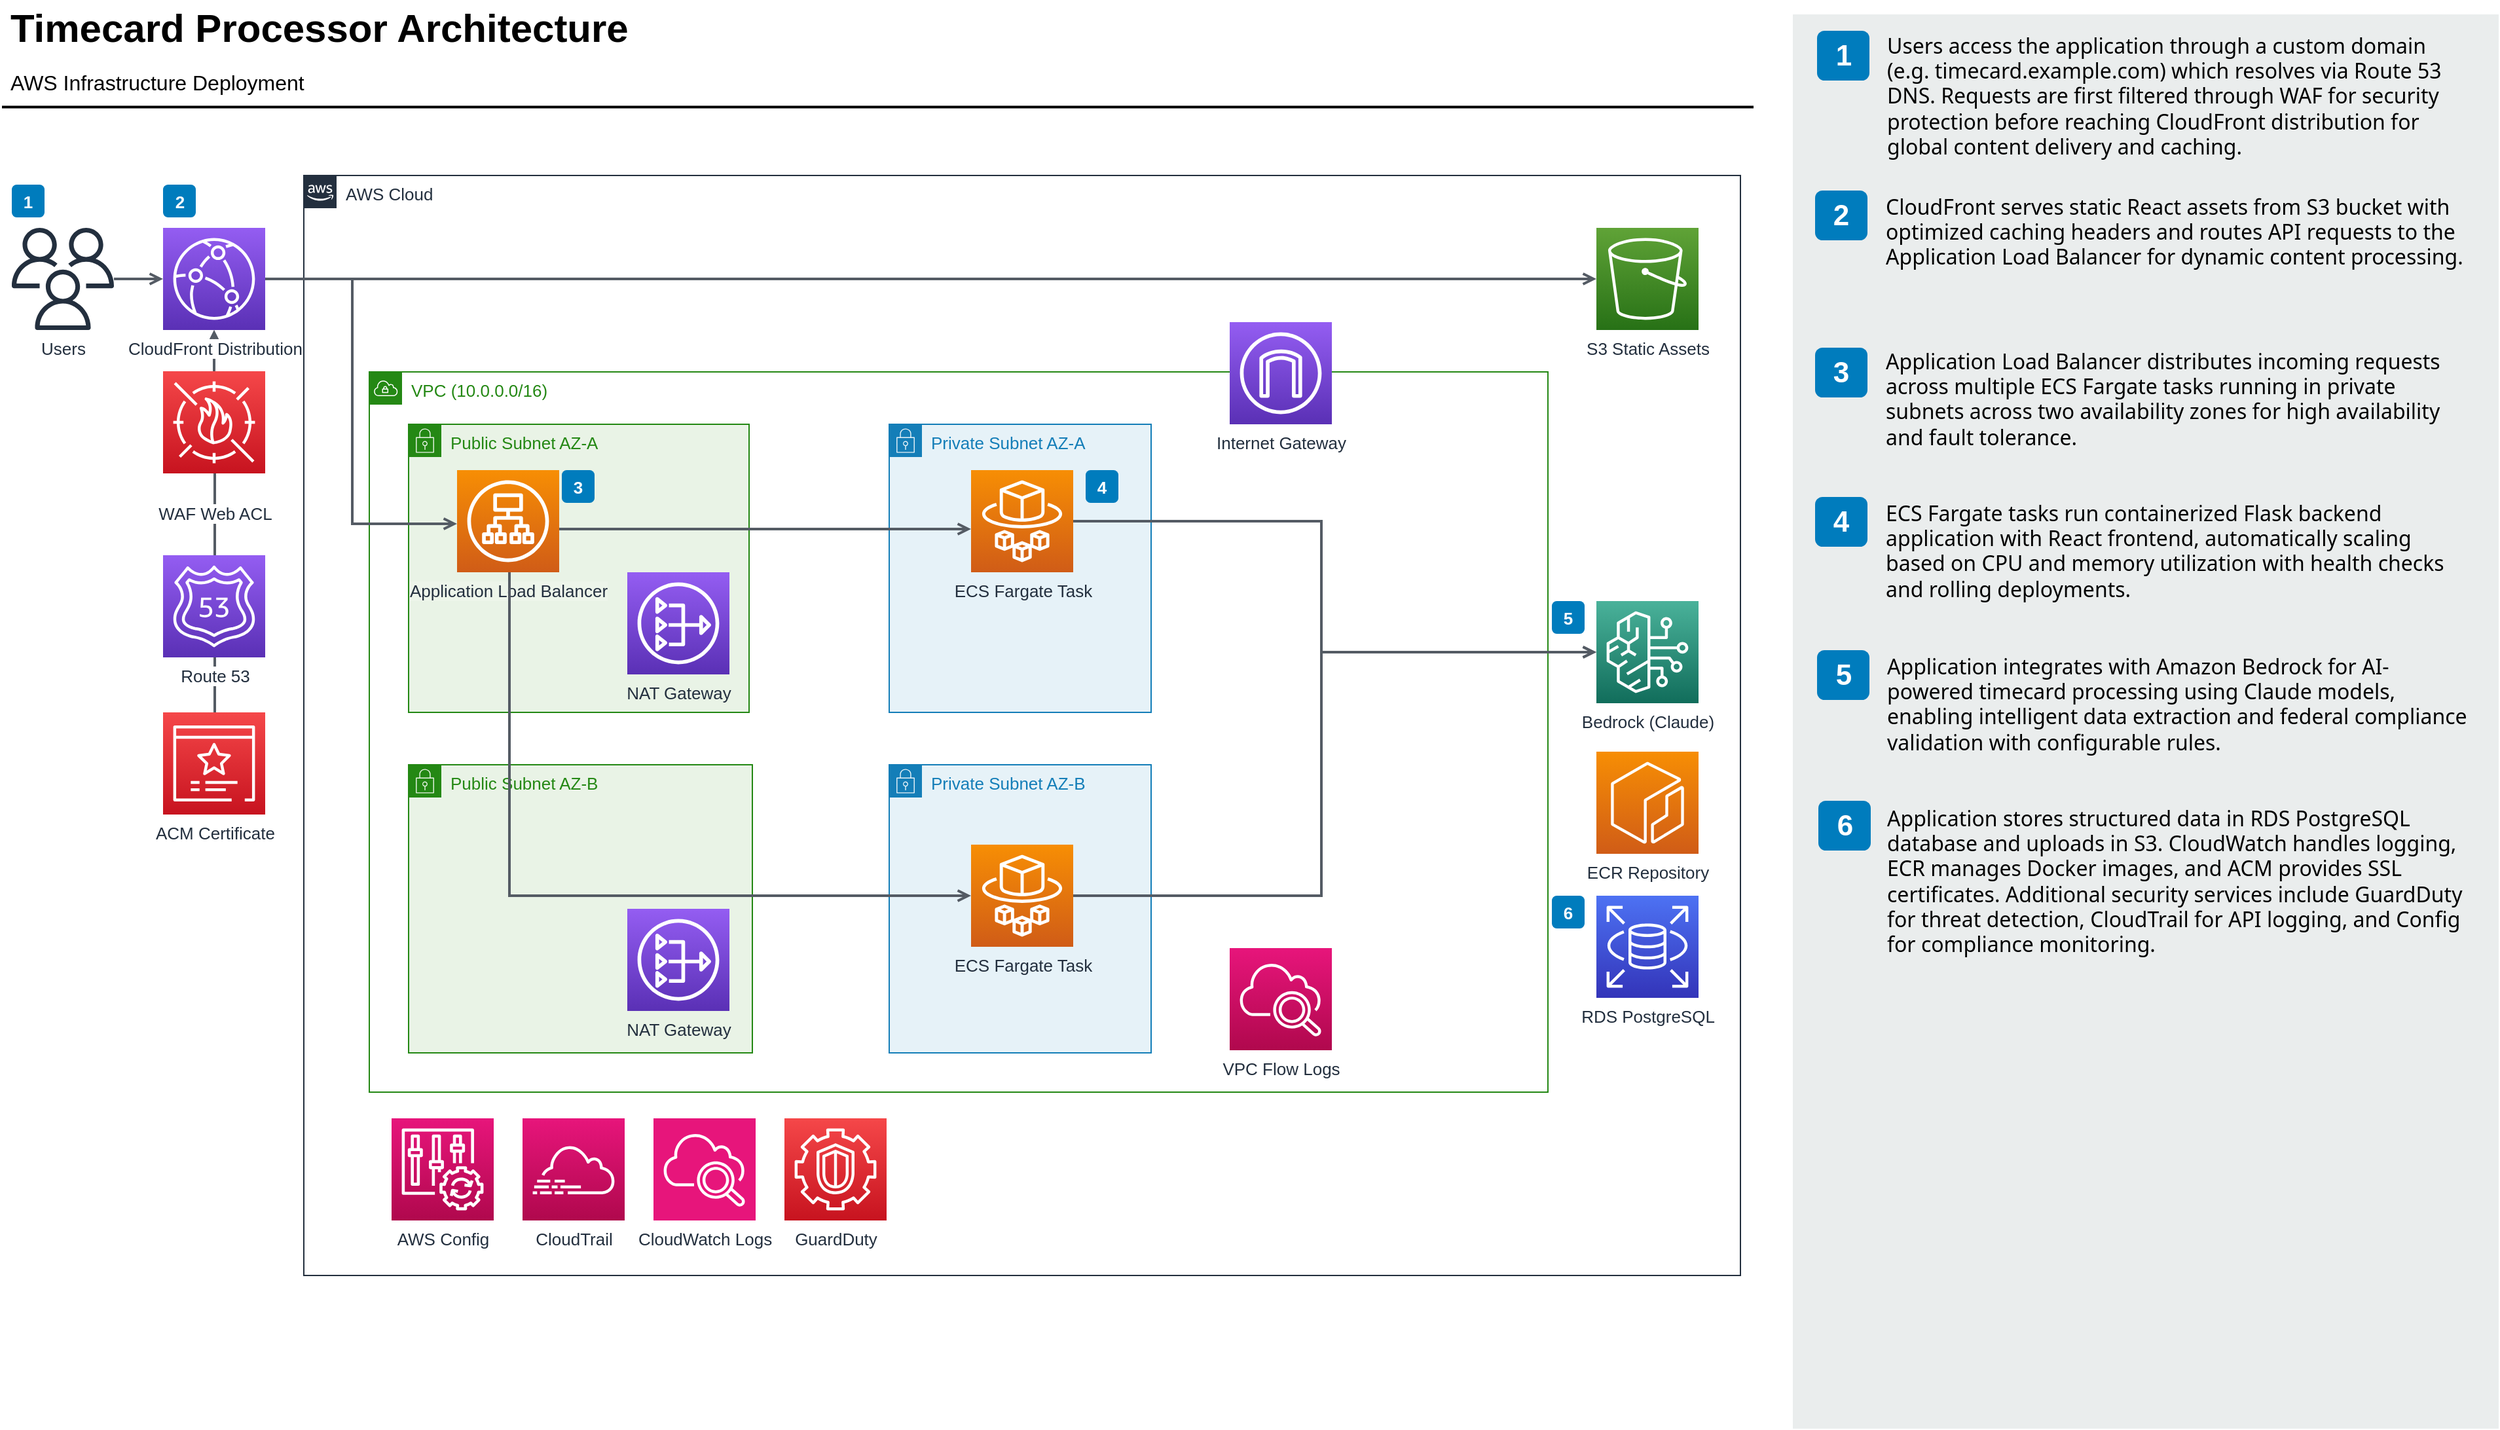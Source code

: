 <mxfile version="28.1.0">
  <diagram id="Ht1M8jgEwFfnCIfOTk4-" name="Page-1">
    <mxGraphModel dx="1113" dy="674" grid="1" gridSize="10" guides="1" tooltips="1" connect="1" arrows="1" fold="1" page="1" pageScale="1" pageWidth="827" pageHeight="1169" math="0" shadow="0">
      <root>
        <mxCell id="0" />
        <mxCell id="1" parent="0" />
        <mxCell id="aws-cloud" value="AWS Cloud" style="points=[[0,0],[0.25,0],[0.5,0],[0.75,0],[1,0],[1,0.25],[1,0.5],[1,0.75],[1,1],[0.75,1],[0.5,1],[0.25,1],[0,1],[0,0.75],[0,0.5],[0,0.25]];outlineConnect=0;gradientColor=none;html=1;whiteSpace=wrap;fontSize=13;fontStyle=0;shape=mxgraph.aws4.group;grIcon=mxgraph.aws4.group_aws_cloud_alt;strokeColor=#232F3E;fillColor=none;verticalAlign=top;align=left;spacingLeft=30;fontColor=#232F3E;dashed=0;labelBackgroundColor=none;container=1;pointerEvents=0;collapsible=0;recursiveResize=0;" parent="1" vertex="1">
          <mxGeometry x="263" y="160" width="1097" height="840" as="geometry" />
        </mxCell>
        <mxCell id="vpc" value="VPC (10.0.0.0/16)" style="points=[[0,0],[0.25,0],[0.5,0],[0.75,0],[1,0],[1,0.25],[1,0.5],[1,0.75],[1,1],[0.75,1],[0.5,1],[0.25,1],[0,1],[0,0.75],[0,0.5],[0,0.25]];outlineConnect=0;gradientColor=none;html=1;whiteSpace=wrap;fontSize=13;fontStyle=0;shape=mxgraph.aws4.group;grIcon=mxgraph.aws4.group_vpc;strokeColor=#248814;fillColor=none;verticalAlign=top;align=left;spacingLeft=30;fontColor=#248814;dashed=0;labelBackgroundColor=none;container=1;pointerEvents=0;collapsible=0;recursiveResize=0;" parent="aws-cloud" vertex="1">
          <mxGeometry x="50" y="150" width="900" height="550" as="geometry" />
        </mxCell>
        <mxCell id="private-subnet-b" value="Private Subnet AZ-B" style="points=[[0,0],[0.25,0],[0.5,0],[0.75,0],[1,0],[1,0.25],[1,0.5],[1,0.75],[1,1],[0.75,1],[0.5,1],[0.25,1],[0,1],[0,0.75],[0,0.5],[0,0.25]];outlineConnect=0;gradientColor=none;html=1;whiteSpace=wrap;fontSize=13;fontStyle=0;shape=mxgraph.aws4.group;grIcon=mxgraph.aws4.group_security_group;strokeColor=#147EB8;fillColor=#E6F2F8;verticalAlign=top;align=left;spacingLeft=30;fontColor=#147EB8;dashed=0;labelBackgroundColor=none;container=1;pointerEvents=0;collapsible=0;recursiveResize=0;" parent="vpc" vertex="1">
          <mxGeometry x="397" y="300" width="200" height="220" as="geometry" />
        </mxCell>
        <mxCell id="ecs-task-b" value="ECS Fargate Task" style="outlineConnect=0;fontColor=#232F3E;gradientColor=#F78E04;gradientDirection=north;fillColor=#D05C17;strokeColor=#ffffff;dashed=0;verticalLabelPosition=bottom;verticalAlign=top;align=center;html=1;fontSize=13;fontStyle=0;aspect=fixed;shape=mxgraph.aws4.resourceIcon;resIcon=mxgraph.aws4.fargate;labelBackgroundColor=none;" parent="private-subnet-b" vertex="1">
          <mxGeometry x="62.5" y="61" width="78" height="78" as="geometry" />
        </mxCell>
        <mxCell id="public-subnet-b" value="Public Subnet AZ-B" style="points=[[0,0],[0.25,0],[0.5,0],[0.75,0],[1,0],[1,0.25],[1,0.5],[1,0.75],[1,1],[0.75,1],[0.5,1],[0.25,1],[0,1],[0,0.75],[0,0.5],[0,0.25]];outlineConnect=0;gradientColor=none;html=1;whiteSpace=wrap;fontSize=13;fontStyle=0;shape=mxgraph.aws4.group;grIcon=mxgraph.aws4.group_security_group;strokeColor=#248814;fillColor=#E9F3E6;verticalAlign=top;align=left;spacingLeft=30;fontColor=#248814;dashed=0;labelBackgroundColor=none;container=1;pointerEvents=0;collapsible=0;recursiveResize=0;" parent="vpc" vertex="1">
          <mxGeometry x="30" y="300" width="262.5" height="220" as="geometry" />
        </mxCell>
        <mxCell id="nat-b" value="NAT Gateway" style="outlineConnect=0;fontColor=#232F3E;gradientColor=#945DF2;gradientDirection=north;fillColor=#5A30B5;strokeColor=#ffffff;dashed=0;verticalLabelPosition=bottom;verticalAlign=top;align=center;html=1;fontSize=13;fontStyle=0;aspect=fixed;shape=mxgraph.aws4.resourceIcon;resIcon=mxgraph.aws4.nat_gateway;labelBackgroundColor=none;" parent="public-subnet-b" vertex="1">
          <mxGeometry x="167" y="110" width="78" height="78" as="geometry" />
        </mxCell>
        <mxCell id="public-subnet-a" value="Public Subnet AZ-A" style="points=[[0,0],[0.25,0],[0.5,0],[0.75,0],[1,0],[1,0.25],[1,0.5],[1,0.75],[1,1],[0.75,1],[0.5,1],[0.25,1],[0,1],[0,0.75],[0,0.5],[0,0.25]];outlineConnect=0;gradientColor=none;html=1;whiteSpace=wrap;fontSize=13;fontStyle=0;shape=mxgraph.aws4.group;grIcon=mxgraph.aws4.group_security_group;strokeColor=#248814;fillColor=#E9F3E6;verticalAlign=top;align=left;spacingLeft=30;fontColor=#248814;dashed=0;labelBackgroundColor=none;container=1;pointerEvents=0;collapsible=0;recursiveResize=0;" parent="vpc" vertex="1">
          <mxGeometry x="30" y="40" width="260" height="220" as="geometry" />
        </mxCell>
        <mxCell id="nat-a" value="NAT Gateway" style="outlineConnect=0;fontColor=#232F3E;gradientColor=#945DF2;gradientDirection=north;fillColor=#5A30B5;strokeColor=#ffffff;dashed=0;verticalLabelPosition=bottom;verticalAlign=top;align=center;html=1;fontSize=13;fontStyle=0;aspect=fixed;shape=mxgraph.aws4.resourceIcon;resIcon=mxgraph.aws4.nat_gateway;labelBackgroundColor=none;" parent="public-subnet-a" vertex="1">
          <mxGeometry x="167" y="113" width="78" height="78" as="geometry" />
        </mxCell>
        <mxCell id="flow3" value="3" style="rounded=1;whiteSpace=wrap;html=1;fillColor=#007CBD;strokeColor=none;fontColor=#FFFFFF;fontStyle=1;fontSize=13;labelBackgroundColor=none;" parent="public-subnet-a" vertex="1">
          <mxGeometry x="117" y="35" width="25" height="25" as="geometry" />
        </mxCell>
        <mxCell id="alb" value="&lt;span style=&quot;background-color: light-dark(rgb(237, 245, 234), rgb(237, 237, 237));&quot;&gt;Application Load Balancer&lt;/span&gt;" style="outlineConnect=0;fontColor=#232F3E;gradientColor=#F78E04;gradientDirection=north;fillColor=#D05C17;strokeColor=#ffffff;dashed=0;verticalLabelPosition=bottom;verticalAlign=top;align=center;html=1;fontSize=13;fontStyle=0;aspect=fixed;shape=mxgraph.aws4.resourceIcon;resIcon=mxgraph.aws4.application_load_balancer;labelBackgroundColor=none;" parent="public-subnet-a" vertex="1">
          <mxGeometry x="37" y="35" width="78" height="78" as="geometry" />
        </mxCell>
        <mxCell id="conn5" style="edgeStyle=elbowEdgeStyle;rounded=0;orthogonalLoop=1;jettySize=auto;html=1;endArrow=open;endFill=0;strokeColor=#545B64;strokeWidth=2;fontSize=13;" parent="vpc" source="alb" target="ecs-task-b" edge="1">
          <mxGeometry relative="1" as="geometry">
            <Array as="points">
              <mxPoint x="107" y="260" />
            </Array>
          </mxGeometry>
        </mxCell>
        <mxCell id="private-subnet-a" value="Private Subnet AZ-A" style="points=[[0,0],[0.25,0],[0.5,0],[0.75,0],[1,0],[1,0.25],[1,0.5],[1,0.75],[1,1],[0.75,1],[0.5,1],[0.25,1],[0,1],[0,0.75],[0,0.5],[0,0.25]];outlineConnect=0;gradientColor=none;html=1;whiteSpace=wrap;fontSize=13;fontStyle=0;shape=mxgraph.aws4.group;grIcon=mxgraph.aws4.group_security_group;strokeColor=#147EB8;fillColor=#E6F2F8;verticalAlign=top;align=left;spacingLeft=30;fontColor=#147EB8;dashed=0;labelBackgroundColor=none;container=1;pointerEvents=0;collapsible=0;recursiveResize=0;" parent="vpc" vertex="1">
          <mxGeometry x="397" y="40" width="200" height="220" as="geometry" />
        </mxCell>
        <mxCell id="ecs-task-a" value="ECS Fargate Task" style="outlineConnect=0;fontColor=#232F3E;gradientColor=#F78E04;gradientDirection=north;fillColor=#D05C17;strokeColor=#ffffff;dashed=0;verticalLabelPosition=bottom;verticalAlign=top;align=center;html=1;fontSize=13;fontStyle=0;aspect=fixed;shape=mxgraph.aws4.resourceIcon;resIcon=mxgraph.aws4.fargate;labelBackgroundColor=none;" parent="private-subnet-a" vertex="1">
          <mxGeometry x="62.5" y="35" width="78" height="78" as="geometry" />
        </mxCell>
        <mxCell id="flow4" value="4" style="rounded=1;whiteSpace=wrap;html=1;fillColor=#007CBD;strokeColor=none;fontColor=#FFFFFF;fontStyle=1;fontSize=13;labelBackgroundColor=none;" parent="private-subnet-a" vertex="1">
          <mxGeometry x="150" y="35" width="25" height="25" as="geometry" />
        </mxCell>
        <mxCell id="igw" value="Internet Gateway" style="outlineConnect=0;fontColor=#232F3E;gradientColor=#945DF2;gradientDirection=north;fillColor=#5A30B5;strokeColor=#ffffff;dashed=0;verticalLabelPosition=bottom;verticalAlign=top;align=center;html=1;fontSize=13;fontStyle=0;aspect=fixed;shape=mxgraph.aws4.resourceIcon;resIcon=mxgraph.aws4.internet_gateway;labelBackgroundColor=none;" parent="vpc" vertex="1">
          <mxGeometry x="657" y="-38" width="78" height="78" as="geometry" />
        </mxCell>
        <mxCell id="vpc-flow-logs" value="VPC Flow Logs" style="outlineConnect=0;fontColor=#232F3E;gradientColor=#E7157B;gradientDirection=north;fillColor=#B0084D;strokeColor=#ffffff;dashed=0;verticalLabelPosition=bottom;verticalAlign=top;align=center;html=1;fontSize=13;fontStyle=0;aspect=fixed;shape=mxgraph.aws4.resourceIcon;resIcon=mxgraph.aws4.cloudwatch_2;labelBackgroundColor=none;" parent="vpc" vertex="1">
          <mxGeometry x="657" y="440" width="78" height="78" as="geometry" />
        </mxCell>
        <mxCell id="conn4" style="edgeStyle=elbowEdgeStyle;rounded=0;orthogonalLoop=1;jettySize=auto;html=1;endArrow=open;endFill=0;strokeColor=#545B64;strokeWidth=2;fontSize=13;" parent="vpc" source="alb" target="ecs-task-a" edge="1">
          <mxGeometry relative="1" as="geometry">
            <Array as="points">
              <mxPoint x="307" y="120" />
            </Array>
          </mxGeometry>
        </mxCell>
        <mxCell id="conn3" style="edgeStyle=elbowEdgeStyle;rounded=0;orthogonalLoop=1;jettySize=auto;html=1;endArrow=open;endFill=0;strokeColor=#545B64;strokeWidth=2;fontSize=13;" parent="vpc" source="cloudfront" edge="1">
          <mxGeometry relative="1" as="geometry">
            <mxPoint x="-79.5" y="-5" as="sourcePoint" />
            <mxPoint x="67" y="116" as="targetPoint" />
            <Array as="points">
              <mxPoint x="-13" y="116" />
            </Array>
          </mxGeometry>
        </mxCell>
        <mxCell id="s3-static" value="S3 Static Assets" style="outlineConnect=0;fontColor=#232F3E;gradientColor=#60A337;gradientDirection=north;fillColor=#277116;strokeColor=#ffffff;dashed=0;verticalLabelPosition=bottom;verticalAlign=top;align=center;html=1;fontSize=13;fontStyle=0;aspect=fixed;shape=mxgraph.aws4.resourceIcon;resIcon=mxgraph.aws4.s3;labelBackgroundColor=none;" parent="aws-cloud" vertex="1">
          <mxGeometry x="987" y="40" width="78" height="78" as="geometry" />
        </mxCell>
        <mxCell id="ecr" value="ECR Repository" style="outlineConnect=0;fontColor=#232F3E;gradientColor=#F78E04;gradientDirection=north;fillColor=#D05C17;strokeColor=#ffffff;dashed=0;verticalLabelPosition=bottom;verticalAlign=top;align=center;html=1;fontSize=13;fontStyle=0;aspect=fixed;shape=mxgraph.aws4.resourceIcon;resIcon=mxgraph.aws4.ecr;labelBackgroundColor=none;" parent="aws-cloud" vertex="1">
          <mxGeometry x="987" y="440" width="78" height="78" as="geometry" />
        </mxCell>
        <mxCell id="rds-database" value="RDS PostgreSQL" style="outlineConnect=0;fontColor=#232F3E;gradientColor=#4D72F3;gradientDirection=north;fillColor=#3334B9;strokeColor=#ffffff;dashed=0;verticalLabelPosition=bottom;verticalAlign=top;align=center;html=1;fontSize=13;fontStyle=0;aspect=fixed;shape=mxgraph.aws4.resourceIcon;resIcon=mxgraph.aws4.rds;labelBackgroundColor=none;" parent="aws-cloud" vertex="1">
          <mxGeometry x="987" y="550" width="78" height="78" as="geometry" />
        </mxCell>
        <mxCell id="bedrock" value="Bedrock (Claude)" style="outlineConnect=0;fontColor=#232F3E;gradientColor=#4AB29A;gradientDirection=north;fillColor=#116D5B;strokeColor=#ffffff;dashed=0;verticalLabelPosition=bottom;verticalAlign=top;align=center;html=1;fontSize=13;fontStyle=0;aspect=fixed;shape=mxgraph.aws4.resourceIcon;resIcon=mxgraph.aws4.bedrock;labelBackgroundColor=none;" parent="aws-cloud" vertex="1">
          <mxGeometry x="987" y="325" width="78" height="78" as="geometry" />
        </mxCell>
        <mxCell id="conn6" style="edgeStyle=elbowEdgeStyle;rounded=0;orthogonalLoop=1;jettySize=auto;html=1;endArrow=open;endFill=0;strokeColor=#545B64;strokeWidth=2;fontSize=13;" parent="aws-cloud" source="ecs-task-a" target="bedrock" edge="1">
          <mxGeometry relative="1" as="geometry">
            <Array as="points">
              <mxPoint x="777" y="310" />
            </Array>
          </mxGeometry>
        </mxCell>
        <mxCell id="iF0pFWnpnpZznIBVtZ8Y-2" value="CloudWatch Logs" style="sketch=0;points=[[0,0,0],[0.25,0,0],[0.5,0,0],[0.75,0,0],[1,0,0],[0,1,0],[0.25,1,0],[0.5,1,0],[0.75,1,0],[1,1,0],[0,0.25,0],[0,0.5,0],[0,0.75,0],[1,0.25,0],[1,0.5,0],[1,0.75,0]];points=[[0,0,0],[0.25,0,0],[0.5,0,0],[0.75,0,0],[1,0,0],[0,1,0],[0.25,1,0],[0.5,1,0],[0.75,1,0],[1,1,0],[0,0.25,0],[0,0.5,0],[0,0.75,0],[1,0.25,0],[1,0.5,0],[1,0.75,0]];outlineConnect=0;fontColor=#232F3E;fillColor=#E7157B;strokeColor=#ffffff;dashed=0;verticalLabelPosition=bottom;verticalAlign=top;align=center;html=1;fontSize=13;fontStyle=0;aspect=fixed;shape=mxgraph.aws4.resourceIcon;resIcon=mxgraph.aws4.cloudwatch_2;" parent="aws-cloud" vertex="1">
          <mxGeometry x="267" y="720" width="78" height="78" as="geometry" />
        </mxCell>
        <mxCell id="guardduty" value="GuardDuty" style="outlineConnect=0;fontColor=#232F3E;gradientColor=#F54749;gradientDirection=north;fillColor=#C7131F;strokeColor=#ffffff;dashed=0;verticalLabelPosition=bottom;verticalAlign=top;align=center;html=1;fontSize=13;fontStyle=0;aspect=fixed;shape=mxgraph.aws4.resourceIcon;resIcon=mxgraph.aws4.guardduty;labelBackgroundColor=none;" parent="aws-cloud" vertex="1">
          <mxGeometry x="367" y="720" width="78" height="78" as="geometry" />
        </mxCell>
        <mxCell id="cloudtrail" value="CloudTrail" style="outlineConnect=0;fontColor=#232F3E;gradientColor=#E7157B;gradientDirection=north;fillColor=#B0084D;strokeColor=#ffffff;dashed=0;verticalLabelPosition=bottom;verticalAlign=top;align=center;html=1;fontSize=13;fontStyle=0;aspect=fixed;shape=mxgraph.aws4.resourceIcon;resIcon=mxgraph.aws4.cloudtrail;labelBackgroundColor=none;" parent="aws-cloud" vertex="1">
          <mxGeometry x="167" y="720" width="78" height="78" as="geometry" />
        </mxCell>
        <mxCell id="config" value="AWS Config" style="outlineConnect=0;fontColor=#232F3E;gradientColor=#E7157B;gradientDirection=north;fillColor=#B0084D;strokeColor=#ffffff;dashed=0;verticalLabelPosition=bottom;verticalAlign=top;align=center;html=1;fontSize=13;fontStyle=0;aspect=fixed;shape=mxgraph.aws4.resourceIcon;resIcon=mxgraph.aws4.config;labelBackgroundColor=none;" parent="aws-cloud" vertex="1">
          <mxGeometry x="67" y="720" width="78" height="78" as="geometry" />
        </mxCell>
        <mxCell id="iF0pFWnpnpZznIBVtZ8Y-7" style="edgeStyle=elbowEdgeStyle;rounded=0;orthogonalLoop=1;jettySize=auto;html=1;endArrow=open;endFill=0;strokeColor=#545B64;strokeWidth=2;fontSize=13;" parent="aws-cloud" source="ecs-task-b" target="bedrock" edge="1">
          <mxGeometry relative="1" as="geometry">
            <mxPoint x="727" y="560" as="sourcePoint" />
            <mxPoint x="1126" y="660" as="targetPoint" />
            <Array as="points">
              <mxPoint x="777" y="550" />
            </Array>
          </mxGeometry>
        </mxCell>
        <mxCell id="flow6" value="6" style="rounded=1;whiteSpace=wrap;html=1;fillColor=#007CBD;strokeColor=none;fontColor=#FFFFFF;fontStyle=1;fontSize=13;labelBackgroundColor=none;" parent="aws-cloud" vertex="1">
          <mxGeometry x="953" y="550" width="25" height="25" as="geometry" />
        </mxCell>
        <mxCell id="flow5" value="5" style="rounded=1;whiteSpace=wrap;html=1;fillColor=#007CBD;strokeColor=none;fontColor=#FFFFFF;fontStyle=1;fontSize=13;labelBackgroundColor=none;" parent="aws-cloud" vertex="1">
          <mxGeometry x="953" y="325" width="25" height="25" as="geometry" />
        </mxCell>
        <mxCell id="acm" value="ACM Certificate" style="outlineConnect=0;fontColor=#232F3E;gradientColor=#F54749;gradientDirection=north;fillColor=#C7131F;strokeColor=#ffffff;dashed=0;verticalLabelPosition=bottom;verticalAlign=top;align=center;html=1;fontSize=13;fontStyle=0;aspect=fixed;shape=mxgraph.aws4.resourceIcon;resIcon=mxgraph.aws4.certificate_manager_3;labelBackgroundColor=none;" parent="1" vertex="1">
          <mxGeometry x="155.5" y="570" width="78" height="78" as="geometry" />
        </mxCell>
        <mxCell id="users" value="Users" style="outlineConnect=0;fontColor=#232F3E;gradientColor=none;fillColor=#232F3E;strokeColor=none;dashed=0;verticalLabelPosition=bottom;verticalAlign=top;align=center;html=1;fontSize=13;fontStyle=0;aspect=fixed;pointerEvents=1;shape=mxgraph.aws4.users;labelBackgroundColor=none;" parent="1" vertex="1">
          <mxGeometry x="40" y="200" width="78" height="78" as="geometry" />
        </mxCell>
        <mxCell id="conn1" style="edgeStyle=elbowEdgeStyle;rounded=0;orthogonalLoop=1;jettySize=auto;html=1;endArrow=open;endFill=0;strokeColor=#545B64;strokeWidth=2;fontSize=13;" parent="1" source="users" target="cloudfront" edge="1">
          <mxGeometry relative="1" as="geometry" />
        </mxCell>
        <mxCell id="conn_waf_cf" style="edgeStyle=elbowEdgeStyle;rounded=0;orthogonalLoop=1;jettySize=auto;html=1;endArrow=open;endFill=0;strokeColor=#545B64;strokeWidth=2;fontSize=13;" parent="1" source="waf" target="cloudfront" edge="1">
          <mxGeometry relative="1" as="geometry" />
        </mxCell>
        <mxCell id="conn9" style="edgeStyle=elbowEdgeStyle;rounded=0;orthogonalLoop=1;jettySize=auto;html=1;endArrow=open;endFill=0;strokeColor=#545B64;strokeWidth=2;fontSize=13;" parent="1" source="waf" target="cloudfront" edge="1">
          <mxGeometry relative="1" as="geometry" />
        </mxCell>
        <mxCell id="panel" value="" style="rounded=0;whiteSpace=wrap;html=1;fillColor=#EAEDED;fontSize=22;fontColor=#FFFFFF;strokeColor=none;labelBackgroundColor=none;" parent="1" vertex="1">
          <mxGeometry x="1400" y="37" width="539" height="1080" as="geometry" />
        </mxCell>
        <mxCell id="title" value="Timecard Processor Architecture" style="text;html=1;resizable=0;points=[];autosize=1;align=left;verticalAlign=top;spacingTop=-4;fontSize=30;fontStyle=1;labelBackgroundColor=none;" parent="1" vertex="1">
          <mxGeometry x="36.5" y="26.5" width="400" height="40" as="geometry" />
        </mxCell>
        <mxCell id="subtitle" value="AWS Infrastructure Deployment" style="text;html=1;resizable=0;points=[];autosize=1;align=left;verticalAlign=top;spacingTop=-4;fontSize=16;labelBackgroundColor=none;" parent="1" vertex="1">
          <mxGeometry x="36.5" y="76.5" width="250" height="20" as="geometry" />
        </mxCell>
        <mxCell id="line" value="" style="line;strokeWidth=2;html=1;fontSize=14;labelBackgroundColor=none;" parent="1" vertex="1">
          <mxGeometry x="32.5" y="101.5" width="1337.5" height="12.61" as="geometry" />
        </mxCell>
        <mxCell id="step1" value="1" style="rounded=1;whiteSpace=wrap;html=1;fillColor=#007CBD;strokeColor=none;fontColor=#FFFFFF;fontStyle=1;fontSize=22;labelBackgroundColor=none;" parent="1" vertex="1">
          <mxGeometry x="1418.5" y="49.5" width="40" height="38" as="geometry" />
        </mxCell>
        <mxCell id="step2" value="2" style="rounded=1;whiteSpace=wrap;html=1;fillColor=#007CBD;strokeColor=none;fontColor=#FFFFFF;fontStyle=1;fontSize=22;labelBackgroundColor=none;" parent="1" vertex="1">
          <mxGeometry x="1417" y="171.5" width="40" height="38" as="geometry" />
        </mxCell>
        <mxCell id="step3" value="3" style="rounded=1;whiteSpace=wrap;html=1;fillColor=#007CBD;strokeColor=none;fontColor=#FFFFFF;fontStyle=1;fontSize=22;labelBackgroundColor=none;" parent="1" vertex="1">
          <mxGeometry x="1417" y="291.5" width="40" height="38" as="geometry" />
        </mxCell>
        <mxCell id="step4" value="4" style="rounded=1;whiteSpace=wrap;html=1;fillColor=#007CBD;strokeColor=none;fontColor=#FFFFFF;fontStyle=1;fontSize=22;labelBackgroundColor=none;" parent="1" vertex="1">
          <mxGeometry x="1417" y="405.5" width="40" height="38" as="geometry" />
        </mxCell>
        <mxCell id="step5" value="5" style="rounded=1;whiteSpace=wrap;html=1;fillColor=#007CBD;strokeColor=none;fontColor=#FFFFFF;fontStyle=1;fontSize=22;labelBackgroundColor=none;" parent="1" vertex="1">
          <mxGeometry x="1418.5" y="522.5" width="40" height="38" as="geometry" />
        </mxCell>
        <mxCell id="step6" value="6" style="rounded=1;whiteSpace=wrap;html=1;fillColor=#007CBD;strokeColor=none;fontColor=#FFFFFF;fontStyle=1;fontSize=22;labelBackgroundColor=none;" parent="1" vertex="1">
          <mxGeometry x="1419.5" y="637.5" width="40" height="38" as="geometry" />
        </mxCell>
        <mxCell id="desc1" value="Users access the application through a custom domain (e.g. timecard.example.com) which resolves via Route 53 DNS. Requests are first filtered through WAF for security protection before reaching CloudFront distribution for global content delivery and caching." style="text;html=1;align=left;verticalAlign=top;spacingTop=-4;fontSize=16;labelBackgroundColor=none;whiteSpace=wrap;fontFamily=Noto Sans;fontSource=https%3A%2F%2Ffonts.googleapis.com%2Fcss%3Ffamily%3DNoto%2BSans;" parent="1" vertex="1">
          <mxGeometry x="1470" y="49" width="449" height="118" as="geometry" />
        </mxCell>
        <mxCell id="desc2" value="CloudFront serves static React assets from S3 bucket with optimized caching headers and routes API requests to the Application Load Balancer for dynamic content processing." style="text;html=1;align=left;verticalAlign=top;spacingTop=-4;fontSize=16;labelBackgroundColor=none;whiteSpace=wrap;fontFamily=Noto Sans;fontSource=https%3A%2F%2Ffonts.googleapis.com%2Fcss%3Ffamily%3DNoto%2BSans;" parent="1" vertex="1">
          <mxGeometry x="1469" y="172" width="450" height="115" as="geometry" />
        </mxCell>
        <mxCell id="desc3" value="Application Load Balancer distributes incoming requests across multiple ECS Fargate tasks running in private subnets across two availability zones for high availability and fault tolerance." style="text;html=1;align=left;verticalAlign=top;spacingTop=-4;fontSize=16;labelBackgroundColor=none;whiteSpace=wrap;fontFamily=Noto Sans;fontSource=https%3A%2F%2Ffonts.googleapis.com%2Fcss%3Ffamily%3DNoto%2BSans;" parent="1" vertex="1">
          <mxGeometry x="1469" y="290" width="450" height="117" as="geometry" />
        </mxCell>
        <mxCell id="desc4" value="ECS Fargate tasks run containerized Flask backend application with React frontend, automatically scaling based on CPU and memory utilization with health checks and rolling deployments." style="text;html=1;align=left;verticalAlign=top;spacingTop=-4;fontSize=16;labelBackgroundColor=none;whiteSpace=wrap;fontFamily=Noto Sans;fontSource=https%3A%2F%2Ffonts.googleapis.com%2Fcss%3Ffamily%3DNoto%2BSans;" parent="1" vertex="1">
          <mxGeometry x="1469" y="406" width="450" height="121" as="geometry" />
        </mxCell>
        <mxCell id="desc5" value="Application integrates with Amazon Bedrock for AI-powered timecard processing using Claude models, enabling intelligent data extraction and federal compliance validation with configurable rules." style="text;html=1;align=left;verticalAlign=top;spacingTop=-4;fontSize=16;labelBackgroundColor=none;whiteSpace=wrap;fontFamily=Noto Sans;fontSource=https%3A%2F%2Ffonts.googleapis.com%2Fcss%3Ffamily%3DNoto%2BSans;" parent="1" vertex="1">
          <mxGeometry x="1470" y="523" width="449" height="114" as="geometry" />
        </mxCell>
        <mxCell id="desc6" value="Application stores structured data in RDS PostgreSQL database and uploads in S3. CloudWatch handles logging, ECR manages Docker images, and ACM provides SSL certificates. Additional security services include GuardDuty for threat detection, CloudTrail for API logging, and Config for compliance monitoring." style="text;html=1;align=left;verticalAlign=top;spacingTop=-4;fontSize=16;labelBackgroundColor=none;whiteSpace=wrap;fontFamily=Noto Sans;fontSource=https%3A%2F%2Ffonts.googleapis.com%2Fcss%3Ffamily%3DNoto%2BSans;" parent="1" vertex="1">
          <mxGeometry x="1470" y="639" width="450" height="118" as="geometry" />
        </mxCell>
        <mxCell id="cloudfront" value="&lt;span style=&quot;background-color: light-dark(#ffffff, var(--ge-dark-color, #121212));&quot;&gt;CloudFront Distribution&lt;/span&gt;" style="outlineConnect=0;fontColor=#232F3E;gradientColor=#945DF2;gradientDirection=north;fillColor=#5A30B5;strokeColor=#ffffff;dashed=0;verticalLabelPosition=bottom;verticalAlign=top;align=center;html=1;fontSize=13;fontStyle=0;aspect=fixed;shape=mxgraph.aws4.resourceIcon;resIcon=mxgraph.aws4.cloudfront;labelBackgroundColor=none;" parent="1" vertex="1">
          <mxGeometry x="155.5" y="200" width="78" height="78" as="geometry" />
        </mxCell>
        <mxCell id="iF0pFWnpnpZznIBVtZ8Y-3" style="edgeStyle=elbowEdgeStyle;rounded=0;orthogonalLoop=1;jettySize=auto;html=1;endArrow=open;endFill=0;strokeColor=#545B64;strokeWidth=2;fontSize=13;" parent="1" source="cloudfront" target="s3-static" edge="1">
          <mxGeometry relative="1" as="geometry">
            <mxPoint x="313.5" y="215" as="sourcePoint" />
            <mxPoint x="454.5" y="450" as="targetPoint" />
            <Array as="points">
              <mxPoint x="300" y="239" />
            </Array>
          </mxGeometry>
        </mxCell>
        <mxCell id="flow1" value="1" style="rounded=1;whiteSpace=wrap;html=1;fillColor=#007CBD;strokeColor=none;fontColor=#FFFFFF;fontStyle=1;fontSize=13;labelBackgroundColor=none;" parent="1" vertex="1">
          <mxGeometry x="40" y="167" width="25" height="25" as="geometry" />
        </mxCell>
        <mxCell id="flow2" value="2" style="rounded=1;whiteSpace=wrap;html=1;fillColor=#007CBD;strokeColor=none;fontColor=#FFFFFF;fontStyle=1;fontSize=13;labelBackgroundColor=none;" parent="1" vertex="1">
          <mxGeometry x="155.5" y="167" width="25" height="25" as="geometry" />
        </mxCell>
        <mxCell id="MB8T0KRf3Xg79JCPp2iK-1" value="" style="edgeStyle=elbowEdgeStyle;rounded=0;orthogonalLoop=1;jettySize=auto;html=1;endArrow=none;endFill=0;strokeColor=#545B64;strokeWidth=2;fontSize=13;" edge="1" parent="1" source="acm" target="waf">
          <mxGeometry relative="1" as="geometry">
            <mxPoint x="202" y="550" as="sourcePoint" />
            <mxPoint x="202" y="278" as="targetPoint" />
            <Array as="points">
              <mxPoint x="195" y="470" />
            </Array>
          </mxGeometry>
        </mxCell>
        <mxCell id="waf" value="&lt;div&gt;&lt;span style=&quot;background-color: light-dark(#ffffff, var(--ge-dark-color, #121212));&quot;&gt;&lt;br&gt;&lt;/span&gt;&lt;/div&gt;&lt;span style=&quot;background-color: light-dark(#ffffff, var(--ge-dark-color, #121212));&quot;&gt;WAF Web ACL&lt;/span&gt;" style="outlineConnect=0;fontColor=#232F3E;gradientColor=#F54749;gradientDirection=north;fillColor=#C7131F;strokeColor=#ffffff;dashed=0;verticalLabelPosition=bottom;verticalAlign=top;align=center;html=1;fontSize=13;fontStyle=0;aspect=fixed;shape=mxgraph.aws4.resourceIcon;resIcon=mxgraph.aws4.waf;labelBackgroundColor=none;" parent="1" vertex="1">
          <mxGeometry x="155.5" y="309.5" width="78" height="78" as="geometry" />
        </mxCell>
        <mxCell id="route53" value="&lt;span style=&quot;background-color: light-dark(#ffffff, var(--ge-dark-color, #121212));&quot;&gt;Route 53&lt;/span&gt;" style="outlineConnect=0;fontColor=#232F3E;gradientColor=#945DF2;gradientDirection=north;fillColor=#5A30B5;strokeColor=#ffffff;dashed=0;verticalLabelPosition=bottom;verticalAlign=top;align=center;html=1;fontSize=13;fontStyle=0;aspect=fixed;shape=mxgraph.aws4.resourceIcon;resIcon=mxgraph.aws4.route_53;labelBackgroundColor=none;" parent="1" vertex="1">
          <mxGeometry x="155.5" y="450" width="78" height="78" as="geometry" />
        </mxCell>
      </root>
    </mxGraphModel>
  </diagram>
</mxfile>
